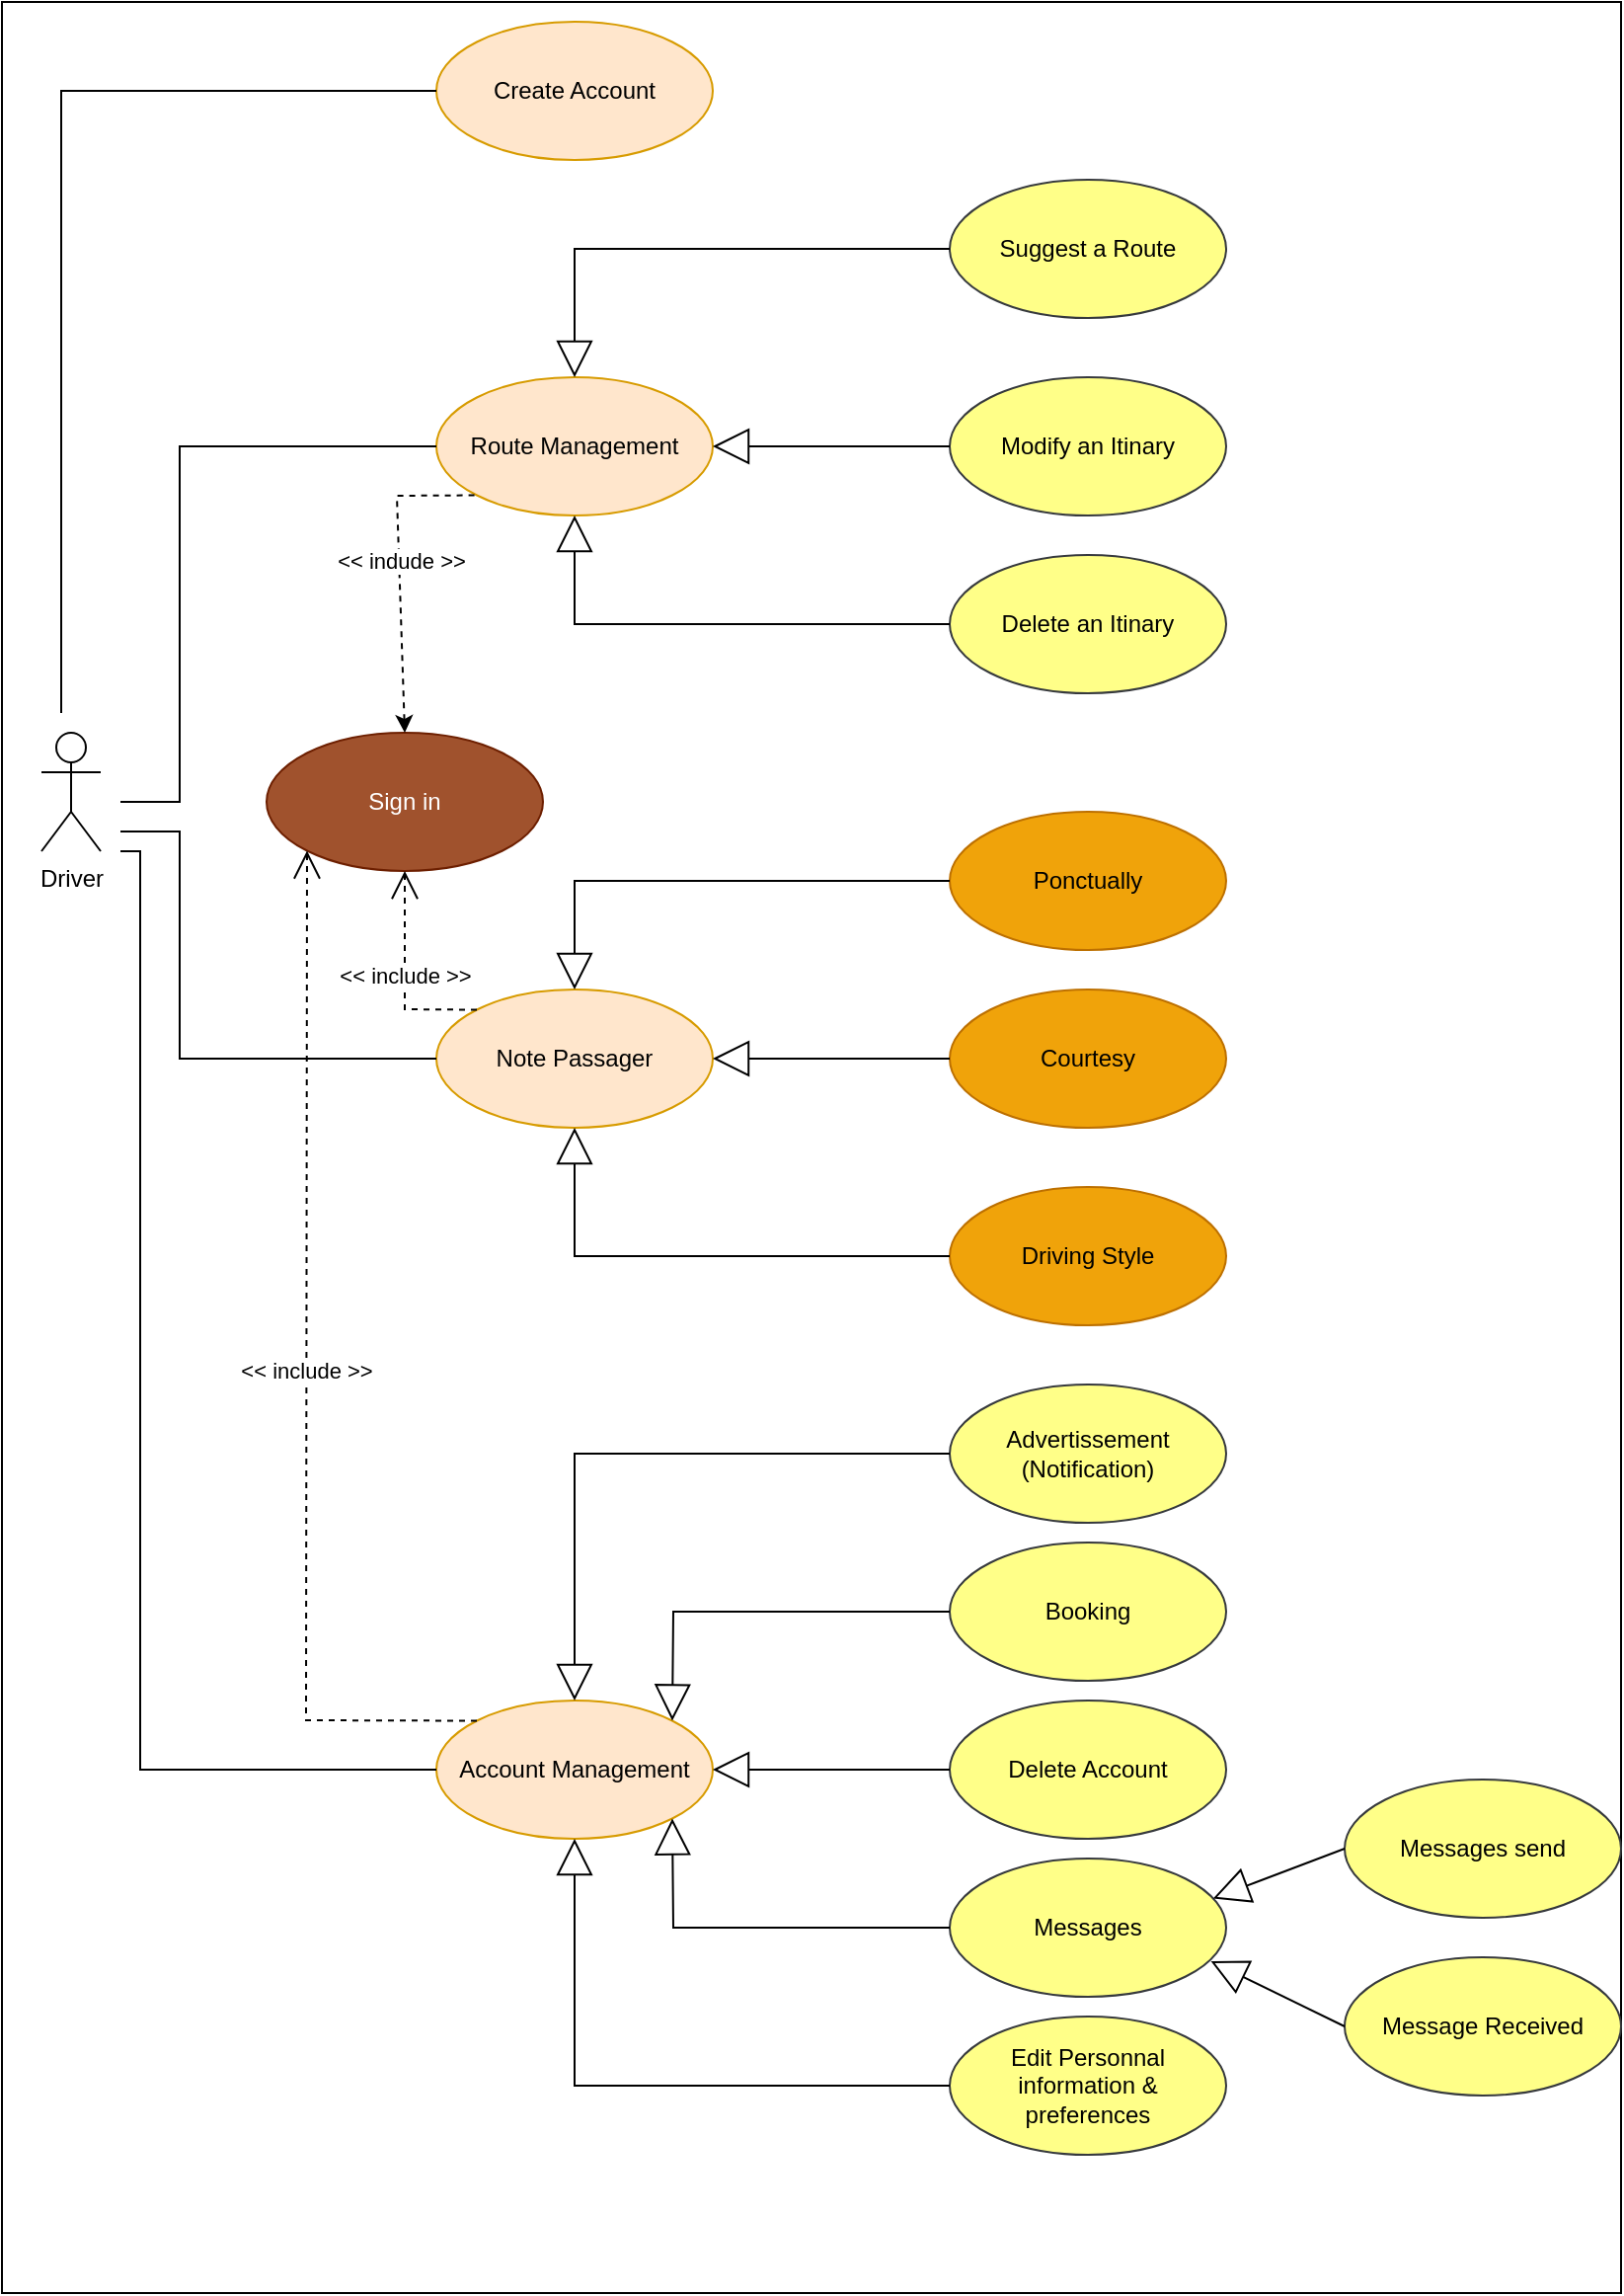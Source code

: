 <mxfile version="26.1.0">
  <diagram name="Page-1" id="qswZOTm5A8J0I-PKvB0U">
    <mxGraphModel dx="987" dy="1145" grid="1" gridSize="10" guides="1" tooltips="1" connect="1" arrows="1" fold="1" page="1" pageScale="1" pageWidth="827" pageHeight="1169" math="0" shadow="0">
      <root>
        <mxCell id="0" />
        <mxCell id="1" parent="0" />
        <mxCell id="m966RkO3Vf9uMig-7sMn-51" value="" style="rounded=0;whiteSpace=wrap;html=1;" vertex="1" parent="1">
          <mxGeometry width="820" height="1160" as="geometry" />
        </mxCell>
        <mxCell id="m966RkO3Vf9uMig-7sMn-1" value="Create Account" style="ellipse;whiteSpace=wrap;html=1;fillColor=#ffe6cc;strokeColor=#d79b00;" vertex="1" parent="1">
          <mxGeometry x="220" y="10" width="140" height="70" as="geometry" />
        </mxCell>
        <mxCell id="m966RkO3Vf9uMig-7sMn-2" value="Route Management" style="ellipse;whiteSpace=wrap;html=1;fillColor=#ffe6cc;strokeColor=#d79b00;" vertex="1" parent="1">
          <mxGeometry x="220" y="190" width="140" height="70" as="geometry" />
        </mxCell>
        <mxCell id="m966RkO3Vf9uMig-7sMn-3" value="Account Management" style="ellipse;whiteSpace=wrap;html=1;fillColor=#ffe6cc;strokeColor=#d79b00;" vertex="1" parent="1">
          <mxGeometry x="220" y="860" width="140" height="70" as="geometry" />
        </mxCell>
        <mxCell id="m966RkO3Vf9uMig-7sMn-4" value="Note Passager" style="ellipse;whiteSpace=wrap;html=1;fillColor=#ffe6cc;strokeColor=#d79b00;" vertex="1" parent="1">
          <mxGeometry x="220" y="500" width="140" height="70" as="geometry" />
        </mxCell>
        <mxCell id="m966RkO3Vf9uMig-7sMn-5" value="Driver" style="shape=umlActor;verticalLabelPosition=bottom;verticalAlign=top;html=1;" vertex="1" parent="1">
          <mxGeometry x="20" y="370" width="30" height="60" as="geometry" />
        </mxCell>
        <mxCell id="m966RkO3Vf9uMig-7sMn-7" value="" style="endArrow=none;html=1;rounded=0;entryX=0;entryY=0.5;entryDx=0;entryDy=0;" edge="1" parent="1" target="m966RkO3Vf9uMig-7sMn-1">
          <mxGeometry width="50" height="50" relative="1" as="geometry">
            <mxPoint x="30" y="360" as="sourcePoint" />
            <mxPoint x="340" y="340" as="targetPoint" />
            <Array as="points">
              <mxPoint x="30" y="45" />
              <mxPoint x="170" y="45" />
            </Array>
          </mxGeometry>
        </mxCell>
        <mxCell id="m966RkO3Vf9uMig-7sMn-8" value="Modify an Itinary" style="ellipse;whiteSpace=wrap;html=1;fillColor=#ffff88;strokeColor=#36393d;" vertex="1" parent="1">
          <mxGeometry x="480" y="190" width="140" height="70" as="geometry" />
        </mxCell>
        <mxCell id="m966RkO3Vf9uMig-7sMn-9" value="Suggest a Route" style="ellipse;whiteSpace=wrap;html=1;fillColor=#ffff88;strokeColor=#36393d;" vertex="1" parent="1">
          <mxGeometry x="480" y="90" width="140" height="70" as="geometry" />
        </mxCell>
        <mxCell id="m966RkO3Vf9uMig-7sMn-10" value="Delete an Itinary" style="ellipse;whiteSpace=wrap;html=1;fillColor=#ffff88;strokeColor=#36393d;" vertex="1" parent="1">
          <mxGeometry x="480" y="280" width="140" height="70" as="geometry" />
        </mxCell>
        <mxCell id="m966RkO3Vf9uMig-7sMn-11" value="" style="endArrow=block;endSize=16;endFill=0;html=1;rounded=0;entryX=0.5;entryY=0;entryDx=0;entryDy=0;" edge="1" parent="1" source="m966RkO3Vf9uMig-7sMn-9" target="m966RkO3Vf9uMig-7sMn-2">
          <mxGeometry width="160" relative="1" as="geometry">
            <mxPoint x="230" y="360" as="sourcePoint" />
            <mxPoint x="390" y="360" as="targetPoint" />
            <Array as="points">
              <mxPoint x="290" y="125" />
            </Array>
          </mxGeometry>
        </mxCell>
        <mxCell id="m966RkO3Vf9uMig-7sMn-14" value="" style="endArrow=block;endSize=16;endFill=0;html=1;rounded=0;entryX=1;entryY=0.5;entryDx=0;entryDy=0;exitX=0;exitY=0.5;exitDx=0;exitDy=0;" edge="1" parent="1" source="m966RkO3Vf9uMig-7sMn-8" target="m966RkO3Vf9uMig-7sMn-2">
          <mxGeometry width="160" relative="1" as="geometry">
            <mxPoint x="490" y="235" as="sourcePoint" />
            <mxPoint x="370" y="235" as="targetPoint" />
          </mxGeometry>
        </mxCell>
        <mxCell id="m966RkO3Vf9uMig-7sMn-15" value="" style="endArrow=block;endSize=16;endFill=0;html=1;rounded=0;entryX=0.5;entryY=1;entryDx=0;entryDy=0;exitX=0;exitY=0.5;exitDx=0;exitDy=0;" edge="1" parent="1" source="m966RkO3Vf9uMig-7sMn-10" target="m966RkO3Vf9uMig-7sMn-2">
          <mxGeometry width="160" relative="1" as="geometry">
            <mxPoint x="460" y="310" as="sourcePoint" />
            <mxPoint x="340" y="310" as="targetPoint" />
            <Array as="points">
              <mxPoint x="290" y="315" />
            </Array>
          </mxGeometry>
        </mxCell>
        <mxCell id="m966RkO3Vf9uMig-7sMn-16" value="&lt;div&gt;Edit Personnal&lt;/div&gt;&lt;div&gt;information &amp;amp; &lt;br&gt;&lt;/div&gt;&lt;div&gt;preferences&lt;/div&gt;" style="ellipse;whiteSpace=wrap;html=1;fillColor=#ffff88;strokeColor=#36393d;" vertex="1" parent="1">
          <mxGeometry x="480" y="1020" width="140" height="70" as="geometry" />
        </mxCell>
        <mxCell id="m966RkO3Vf9uMig-7sMn-17" value="&lt;div&gt;Advertissement&lt;/div&gt;&lt;div&gt;(Notification)&lt;/div&gt;" style="ellipse;whiteSpace=wrap;html=1;fillColor=#ffff88;strokeColor=#36393d;" vertex="1" parent="1">
          <mxGeometry x="480" y="700" width="140" height="70" as="geometry" />
        </mxCell>
        <mxCell id="m966RkO3Vf9uMig-7sMn-18" value="Delete Account" style="ellipse;whiteSpace=wrap;html=1;fillColor=#ffff88;strokeColor=#36393d;" vertex="1" parent="1">
          <mxGeometry x="480" y="860" width="140" height="70" as="geometry" />
        </mxCell>
        <mxCell id="m966RkO3Vf9uMig-7sMn-19" value="Ponctually" style="ellipse;whiteSpace=wrap;html=1;fillColor=#f0a30a;strokeColor=#BD7000;fontColor=#000000;" vertex="1" parent="1">
          <mxGeometry x="480" y="410" width="140" height="70" as="geometry" />
        </mxCell>
        <mxCell id="m966RkO3Vf9uMig-7sMn-20" value="Driving Style" style="ellipse;whiteSpace=wrap;html=1;fillColor=#f0a30a;strokeColor=#BD7000;fontColor=#000000;" vertex="1" parent="1">
          <mxGeometry x="480" y="600" width="140" height="70" as="geometry" />
        </mxCell>
        <mxCell id="m966RkO3Vf9uMig-7sMn-21" value="Courtesy" style="ellipse;whiteSpace=wrap;html=1;fillColor=#f0a30a;strokeColor=#BD7000;fontColor=#000000;" vertex="1" parent="1">
          <mxGeometry x="480" y="500" width="140" height="70" as="geometry" />
        </mxCell>
        <mxCell id="m966RkO3Vf9uMig-7sMn-23" value="Booking" style="ellipse;whiteSpace=wrap;html=1;fillColor=#ffff88;strokeColor=#36393d;" vertex="1" parent="1">
          <mxGeometry x="480" y="780" width="140" height="70" as="geometry" />
        </mxCell>
        <mxCell id="m966RkO3Vf9uMig-7sMn-24" value="Messages" style="ellipse;whiteSpace=wrap;html=1;fillColor=#ffff88;strokeColor=#36393d;" vertex="1" parent="1">
          <mxGeometry x="480" y="940" width="140" height="70" as="geometry" />
        </mxCell>
        <mxCell id="m966RkO3Vf9uMig-7sMn-25" value="" style="endArrow=block;endSize=16;endFill=0;html=1;rounded=0;entryX=1;entryY=0.5;entryDx=0;entryDy=0;exitX=0;exitY=0.5;exitDx=0;exitDy=0;" edge="1" parent="1" source="m966RkO3Vf9uMig-7sMn-21" target="m966RkO3Vf9uMig-7sMn-4">
          <mxGeometry width="160" relative="1" as="geometry">
            <mxPoint x="474" y="520" as="sourcePoint" />
            <mxPoint x="354" y="520" as="targetPoint" />
          </mxGeometry>
        </mxCell>
        <mxCell id="m966RkO3Vf9uMig-7sMn-26" value="" style="endArrow=block;endSize=16;endFill=0;html=1;rounded=0;entryX=0.5;entryY=0;entryDx=0;entryDy=0;exitX=0;exitY=0.5;exitDx=0;exitDy=0;" edge="1" parent="1" source="m966RkO3Vf9uMig-7sMn-19" target="m966RkO3Vf9uMig-7sMn-4">
          <mxGeometry width="160" relative="1" as="geometry">
            <mxPoint x="460" y="440" as="sourcePoint" />
            <mxPoint x="340" y="440" as="targetPoint" />
            <Array as="points">
              <mxPoint x="290" y="445" />
            </Array>
          </mxGeometry>
        </mxCell>
        <mxCell id="m966RkO3Vf9uMig-7sMn-27" value="" style="endArrow=block;endSize=16;endFill=0;html=1;rounded=0;entryX=0.5;entryY=1;entryDx=0;entryDy=0;exitX=0;exitY=0.5;exitDx=0;exitDy=0;" edge="1" parent="1" source="m966RkO3Vf9uMig-7sMn-20" target="m966RkO3Vf9uMig-7sMn-4">
          <mxGeometry width="160" relative="1" as="geometry">
            <mxPoint x="450" y="634.58" as="sourcePoint" />
            <mxPoint x="330" y="634.58" as="targetPoint" />
            <Array as="points">
              <mxPoint x="290" y="635" />
            </Array>
          </mxGeometry>
        </mxCell>
        <mxCell id="m966RkO3Vf9uMig-7sMn-28" value="Sign in" style="ellipse;whiteSpace=wrap;html=1;fillColor=#a0522d;fontColor=#ffffff;strokeColor=#6D1F00;" vertex="1" parent="1">
          <mxGeometry x="134" y="370" width="140" height="70" as="geometry" />
        </mxCell>
        <mxCell id="m966RkO3Vf9uMig-7sMn-32" value="" style="endArrow=none;html=1;rounded=0;entryX=0;entryY=1;entryDx=0;entryDy=0;exitX=0.5;exitY=0;exitDx=0;exitDy=0;dashed=1;startArrow=classic;startFill=1;" edge="1" parent="1" source="m966RkO3Vf9uMig-7sMn-28" target="m966RkO3Vf9uMig-7sMn-2">
          <mxGeometry width="50" height="50" relative="1" as="geometry">
            <mxPoint x="270" y="340" as="sourcePoint" />
            <mxPoint x="320" y="290" as="targetPoint" />
            <Array as="points">
              <mxPoint x="200" y="250" />
            </Array>
          </mxGeometry>
        </mxCell>
        <mxCell id="m966RkO3Vf9uMig-7sMn-33" value="&amp;lt;&amp;lt; indude &amp;gt;&amp;gt;" style="edgeLabel;html=1;align=center;verticalAlign=middle;resizable=0;points=[];" vertex="1" connectable="0" parent="m966RkO3Vf9uMig-7sMn-32">
          <mxGeometry x="0.083" y="-1" relative="1" as="geometry">
            <mxPoint as="offset" />
          </mxGeometry>
        </mxCell>
        <mxCell id="m966RkO3Vf9uMig-7sMn-34" value="&amp;lt;&amp;lt; include &amp;gt;&amp;gt;" style="endArrow=open;endSize=12;dashed=1;html=1;rounded=0;exitX=0;exitY=0;exitDx=0;exitDy=0;entryX=0.5;entryY=1;entryDx=0;entryDy=0;" edge="1" parent="1" source="m966RkO3Vf9uMig-7sMn-4" target="m966RkO3Vf9uMig-7sMn-28">
          <mxGeometry width="160" relative="1" as="geometry">
            <mxPoint x="220" y="490" as="sourcePoint" />
            <mxPoint x="380" y="490" as="targetPoint" />
            <Array as="points">
              <mxPoint x="204" y="510" />
            </Array>
          </mxGeometry>
        </mxCell>
        <mxCell id="m966RkO3Vf9uMig-7sMn-35" value="" style="endArrow=block;endSize=16;endFill=0;html=1;rounded=0;exitX=0;exitY=0.5;exitDx=0;exitDy=0;entryX=0.5;entryY=0;entryDx=0;entryDy=0;" edge="1" parent="1" source="m966RkO3Vf9uMig-7sMn-17" target="m966RkO3Vf9uMig-7sMn-3">
          <mxGeometry width="160" relative="1" as="geometry">
            <mxPoint x="420" y="830" as="sourcePoint" />
            <mxPoint x="580" y="830" as="targetPoint" />
            <Array as="points">
              <mxPoint x="290" y="735" />
            </Array>
          </mxGeometry>
        </mxCell>
        <mxCell id="m966RkO3Vf9uMig-7sMn-39" value="" style="endArrow=block;endSize=16;endFill=0;html=1;rounded=0;entryX=1;entryY=0;entryDx=0;entryDy=0;exitX=0;exitY=0.5;exitDx=0;exitDy=0;" edge="1" parent="1" source="m966RkO3Vf9uMig-7sMn-23" target="m966RkO3Vf9uMig-7sMn-3">
          <mxGeometry width="160" relative="1" as="geometry">
            <mxPoint x="460" y="840" as="sourcePoint" />
            <mxPoint x="340" y="840" as="targetPoint" />
            <Array as="points">
              <mxPoint x="340" y="815" />
            </Array>
          </mxGeometry>
        </mxCell>
        <mxCell id="m966RkO3Vf9uMig-7sMn-40" value="" style="endArrow=block;endSize=16;endFill=0;html=1;rounded=0;entryX=1;entryY=0.5;entryDx=0;entryDy=0;exitX=0;exitY=0.5;exitDx=0;exitDy=0;" edge="1" parent="1" source="m966RkO3Vf9uMig-7sMn-18" target="m966RkO3Vf9uMig-7sMn-3">
          <mxGeometry width="160" relative="1" as="geometry">
            <mxPoint x="474" y="900" as="sourcePoint" />
            <mxPoint x="354" y="900" as="targetPoint" />
          </mxGeometry>
        </mxCell>
        <mxCell id="m966RkO3Vf9uMig-7sMn-41" value="" style="endArrow=block;endSize=16;endFill=0;html=1;rounded=0;entryX=1;entryY=1;entryDx=0;entryDy=0;exitX=0;exitY=0.5;exitDx=0;exitDy=0;" edge="1" parent="1" source="m966RkO3Vf9uMig-7sMn-24" target="m966RkO3Vf9uMig-7sMn-3">
          <mxGeometry width="160" relative="1" as="geometry">
            <mxPoint x="414" y="1010" as="sourcePoint" />
            <mxPoint x="294" y="1010" as="targetPoint" />
            <Array as="points">
              <mxPoint x="340" y="975" />
            </Array>
          </mxGeometry>
        </mxCell>
        <mxCell id="m966RkO3Vf9uMig-7sMn-42" value="" style="endArrow=block;endSize=16;endFill=0;html=1;rounded=0;entryX=0.5;entryY=1;entryDx=0;entryDy=0;exitX=0;exitY=0.5;exitDx=0;exitDy=0;" edge="1" parent="1" source="m966RkO3Vf9uMig-7sMn-16" target="m966RkO3Vf9uMig-7sMn-3">
          <mxGeometry width="160" relative="1" as="geometry">
            <mxPoint x="440" y="1050" as="sourcePoint" />
            <mxPoint x="320" y="1050" as="targetPoint" />
            <Array as="points">
              <mxPoint x="290" y="1055" />
            </Array>
          </mxGeometry>
        </mxCell>
        <mxCell id="m966RkO3Vf9uMig-7sMn-43" value="Messages send" style="ellipse;whiteSpace=wrap;html=1;fillColor=#ffff88;strokeColor=#36393d;" vertex="1" parent="1">
          <mxGeometry x="680" y="900" width="140" height="70" as="geometry" />
        </mxCell>
        <mxCell id="m966RkO3Vf9uMig-7sMn-44" value="Message Received" style="ellipse;whiteSpace=wrap;html=1;fillColor=#ffff88;strokeColor=#36393d;" vertex="1" parent="1">
          <mxGeometry x="680" y="990" width="140" height="70" as="geometry" />
        </mxCell>
        <mxCell id="m966RkO3Vf9uMig-7sMn-45" value="" style="endArrow=block;endSize=16;endFill=0;html=1;rounded=0;exitX=0;exitY=0.5;exitDx=0;exitDy=0;entryX=0.953;entryY=0.289;entryDx=0;entryDy=0;entryPerimeter=0;" edge="1" parent="1" source="m966RkO3Vf9uMig-7sMn-43" target="m966RkO3Vf9uMig-7sMn-24">
          <mxGeometry width="160" relative="1" as="geometry">
            <mxPoint x="620" y="870" as="sourcePoint" />
            <mxPoint x="780" y="870" as="targetPoint" />
          </mxGeometry>
        </mxCell>
        <mxCell id="m966RkO3Vf9uMig-7sMn-46" value="" style="endArrow=block;endSize=16;endFill=0;html=1;rounded=0;exitX=0;exitY=0.5;exitDx=0;exitDy=0;entryX=0.945;entryY=0.743;entryDx=0;entryDy=0;entryPerimeter=0;" edge="1" parent="1" source="m966RkO3Vf9uMig-7sMn-44" target="m966RkO3Vf9uMig-7sMn-24">
          <mxGeometry width="160" relative="1" as="geometry">
            <mxPoint x="690" y="945" as="sourcePoint" />
            <mxPoint x="610" y="960" as="targetPoint" />
          </mxGeometry>
        </mxCell>
        <mxCell id="m966RkO3Vf9uMig-7sMn-47" value="&amp;lt;&amp;lt; include &amp;gt;&amp;gt;" style="endArrow=open;endSize=12;dashed=1;html=1;rounded=0;exitX=0;exitY=0;exitDx=0;exitDy=0;entryX=0;entryY=1;entryDx=0;entryDy=0;" edge="1" parent="1" source="m966RkO3Vf9uMig-7sMn-3" target="m966RkO3Vf9uMig-7sMn-28">
          <mxGeometry width="160" relative="1" as="geometry">
            <mxPoint x="134" y="632" as="sourcePoint" />
            <mxPoint x="118" y="537" as="targetPoint" />
            <Array as="points">
              <mxPoint x="154" y="870" />
            </Array>
          </mxGeometry>
        </mxCell>
        <mxCell id="m966RkO3Vf9uMig-7sMn-48" value="" style="endArrow=none;html=1;rounded=0;exitX=0;exitY=0.5;exitDx=0;exitDy=0;" edge="1" parent="1" source="m966RkO3Vf9uMig-7sMn-2">
          <mxGeometry width="50" height="50" relative="1" as="geometry">
            <mxPoint x="110" y="230" as="sourcePoint" />
            <mxPoint x="60" y="405" as="targetPoint" />
            <Array as="points">
              <mxPoint x="90" y="225" />
              <mxPoint x="90" y="405" />
            </Array>
          </mxGeometry>
        </mxCell>
        <mxCell id="m966RkO3Vf9uMig-7sMn-49" value="" style="endArrow=none;html=1;rounded=0;entryX=0;entryY=0.5;entryDx=0;entryDy=0;" edge="1" parent="1" target="m966RkO3Vf9uMig-7sMn-4">
          <mxGeometry width="50" height="50" relative="1" as="geometry">
            <mxPoint x="60" y="420" as="sourcePoint" />
            <mxPoint x="110" y="530" as="targetPoint" />
            <Array as="points">
              <mxPoint x="90" y="420" />
              <mxPoint x="90" y="535" />
            </Array>
          </mxGeometry>
        </mxCell>
        <mxCell id="m966RkO3Vf9uMig-7sMn-50" value="" style="endArrow=none;html=1;rounded=0;entryX=0;entryY=0.5;entryDx=0;entryDy=0;" edge="1" parent="1" target="m966RkO3Vf9uMig-7sMn-3">
          <mxGeometry width="50" height="50" relative="1" as="geometry">
            <mxPoint x="60" y="430" as="sourcePoint" />
            <mxPoint x="420" y="650" as="targetPoint" />
            <Array as="points">
              <mxPoint x="70" y="430" />
              <mxPoint x="70" y="895" />
            </Array>
          </mxGeometry>
        </mxCell>
      </root>
    </mxGraphModel>
  </diagram>
</mxfile>
